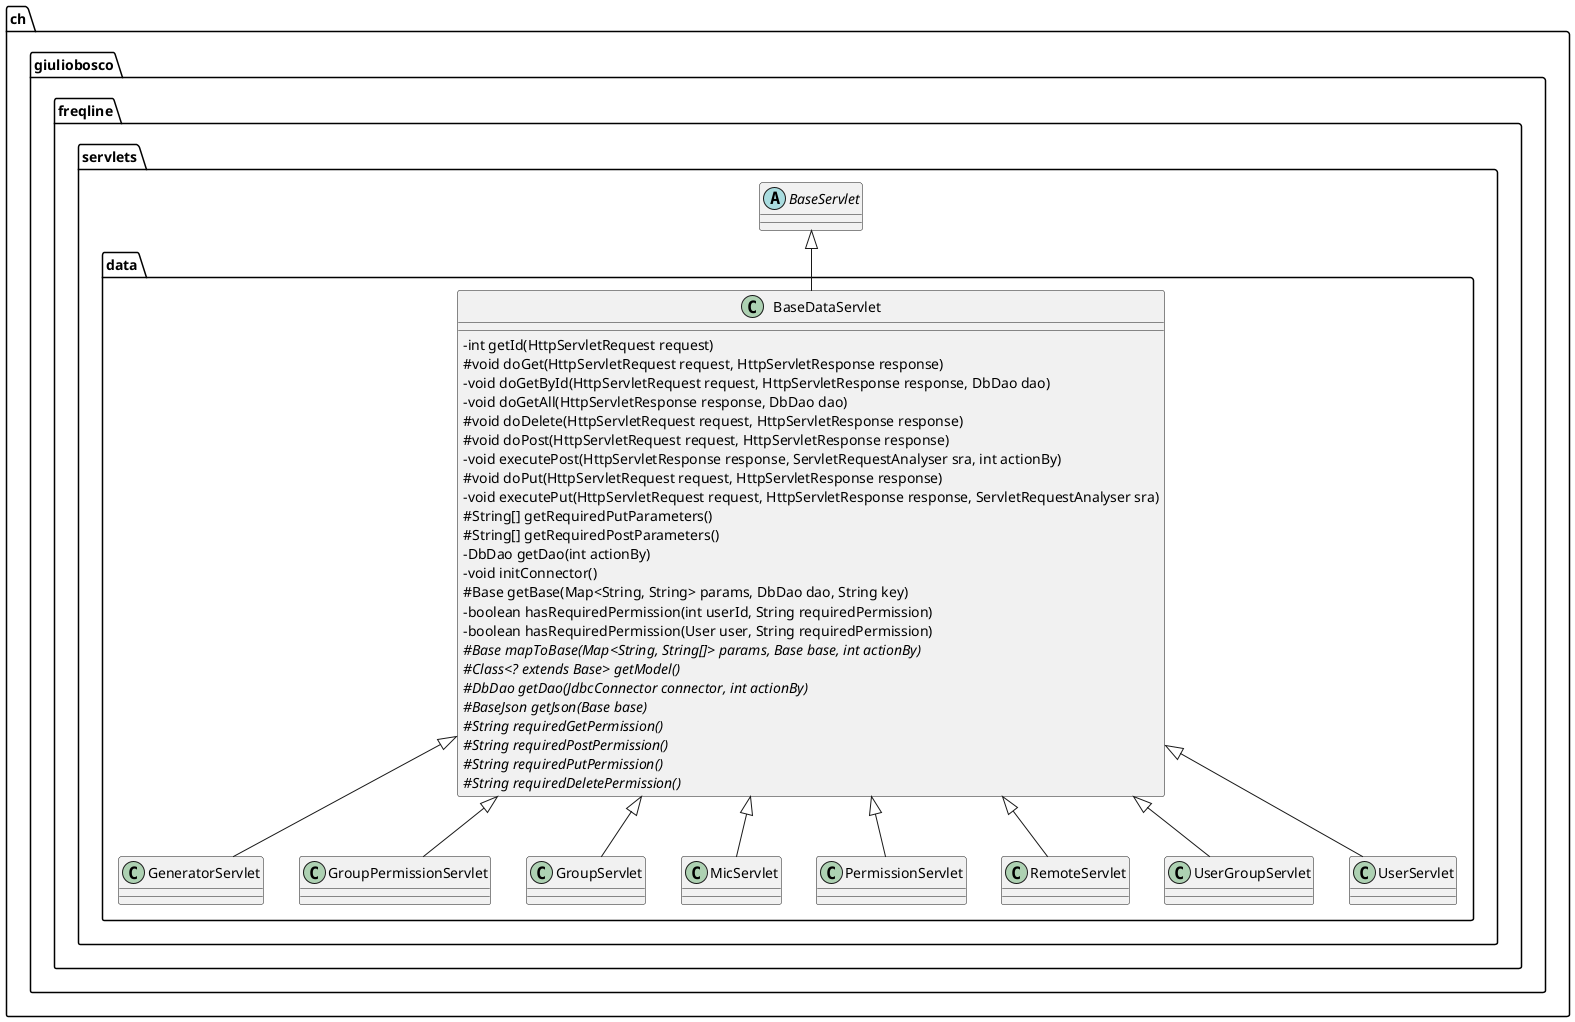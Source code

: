 @startuml
skinparam classAttributeIconSize 0

package ch.giuliobosco.freqline.servlets {
    abstract BaseServlet {
        
    }

    package data {
        class BaseDataServlet {
            - int getId(HttpServletRequest request)
            # void doGet(HttpServletRequest request, HttpServletResponse response)
            - void doGetById(HttpServletRequest request, HttpServletResponse response, DbDao dao)
            - void doGetAll(HttpServletResponse response, DbDao dao)
            # void doDelete(HttpServletRequest request, HttpServletResponse response)
            # void doPost(HttpServletRequest request, HttpServletResponse response)
            - void executePost(HttpServletResponse response, ServletRequestAnalyser sra, int actionBy)
            # void doPut(HttpServletRequest request, HttpServletResponse response)
            - void executePut(HttpServletRequest request, HttpServletResponse response, ServletRequestAnalyser sra)
            # String[] getRequiredPutParameters()
            # String[] getRequiredPostParameters()
            - DbDao getDao(int actionBy)
            - void initConnector()
            # Base getBase(Map<String, String> params, DbDao dao, String key)
            - boolean hasRequiredPermission(int userId, String requiredPermission)
            - boolean hasRequiredPermission(User user, String requiredPermission)
            # {abstract} Base mapToBase(Map<String, String[]> params, Base base, int actionBy)
            # {abstract} Class<? extends Base> getModel()
            # {abstract} DbDao getDao(JdbcConnector connector, int actionBy)
            # {abstract} BaseJson getJson(Base base)
            # {abstract} String requiredGetPermission()
            # {abstract} String requiredPostPermission()
            # {abstract} String requiredPutPermission()
            # {abstract} String requiredDeletePermission()
        }
        BaseServlet <|-- BaseDataServlet

        class GeneratorServlet {

        }
        BaseDataServlet <|-- GeneratorServlet

        class GroupPermissionServlet {

        }
        BaseDataServlet <|-- GroupPermissionServlet

        class GroupServlet {

        }
        BaseDataServlet <|-- GroupServlet

        class MicServlet {

        }
        BaseDataServlet <|-- MicServlet

        class PermissionServlet {

        }
        BaseDataServlet <|-- PermissionServlet

        class RemoteServlet {

        }
        BaseDataServlet <|-- RemoteServlet

        class UserGroupServlet {

        }
        BaseDataServlet <|-- UserGroupServlet

        class UserServlet {

        }
        BaseDataServlet <|-- UserServlet
    }
}

@enduml